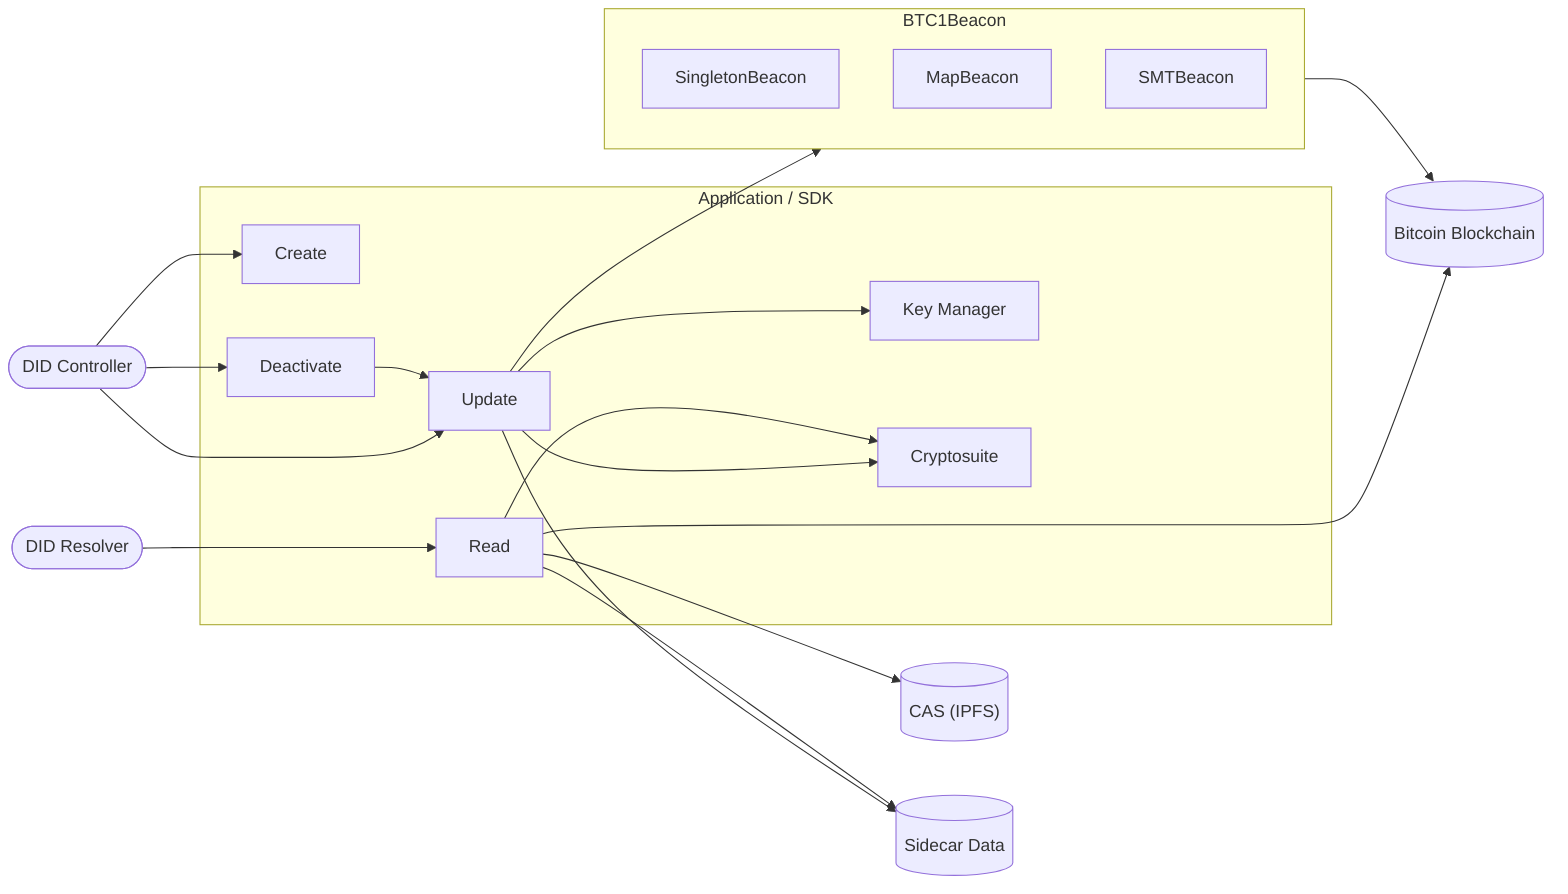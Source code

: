 flowchart LR
  %% Main Actors
  Controller([DID Controller])
  Resolver([DID Resolver])

  %% Impl Libs & Apps
  subgraph SDK["Application / SDK"]
    Create[Create]
    Deactivate[Deactivate]
    Update[Update]
    Read[Read]
    KMS[Key Manager]
    Crypto[Cryptosuite]
  end

  subgraph BTC1Beacon
    SingletonBeacon
    MapBeacon
    SMTBeacon
  end

  %% Data
  BTC[(Bitcoin Blockchain)]
  CAS[("CAS (IPFS)")]
  Sidecar[(Sidecar Data)]

  %% DID Resolver
  Resolver ---> Read

  %% DID Controller
  Controller --> Create
  Controller --> Update
  Controller --> Deactivate
  
  %% Update
  Update --> KMS
  Update --> Crypto
  Update --> Sidecar

  %% Beacons
  Update --> BTC1Beacon
  BTC1Beacon --> BTC

  %% Read
  Read --> BTC
  Read --> CAS
  Read --> Sidecar
  Read --> Crypto

  %% Deactivate (Reuses Update)
  Deactivate --> Update